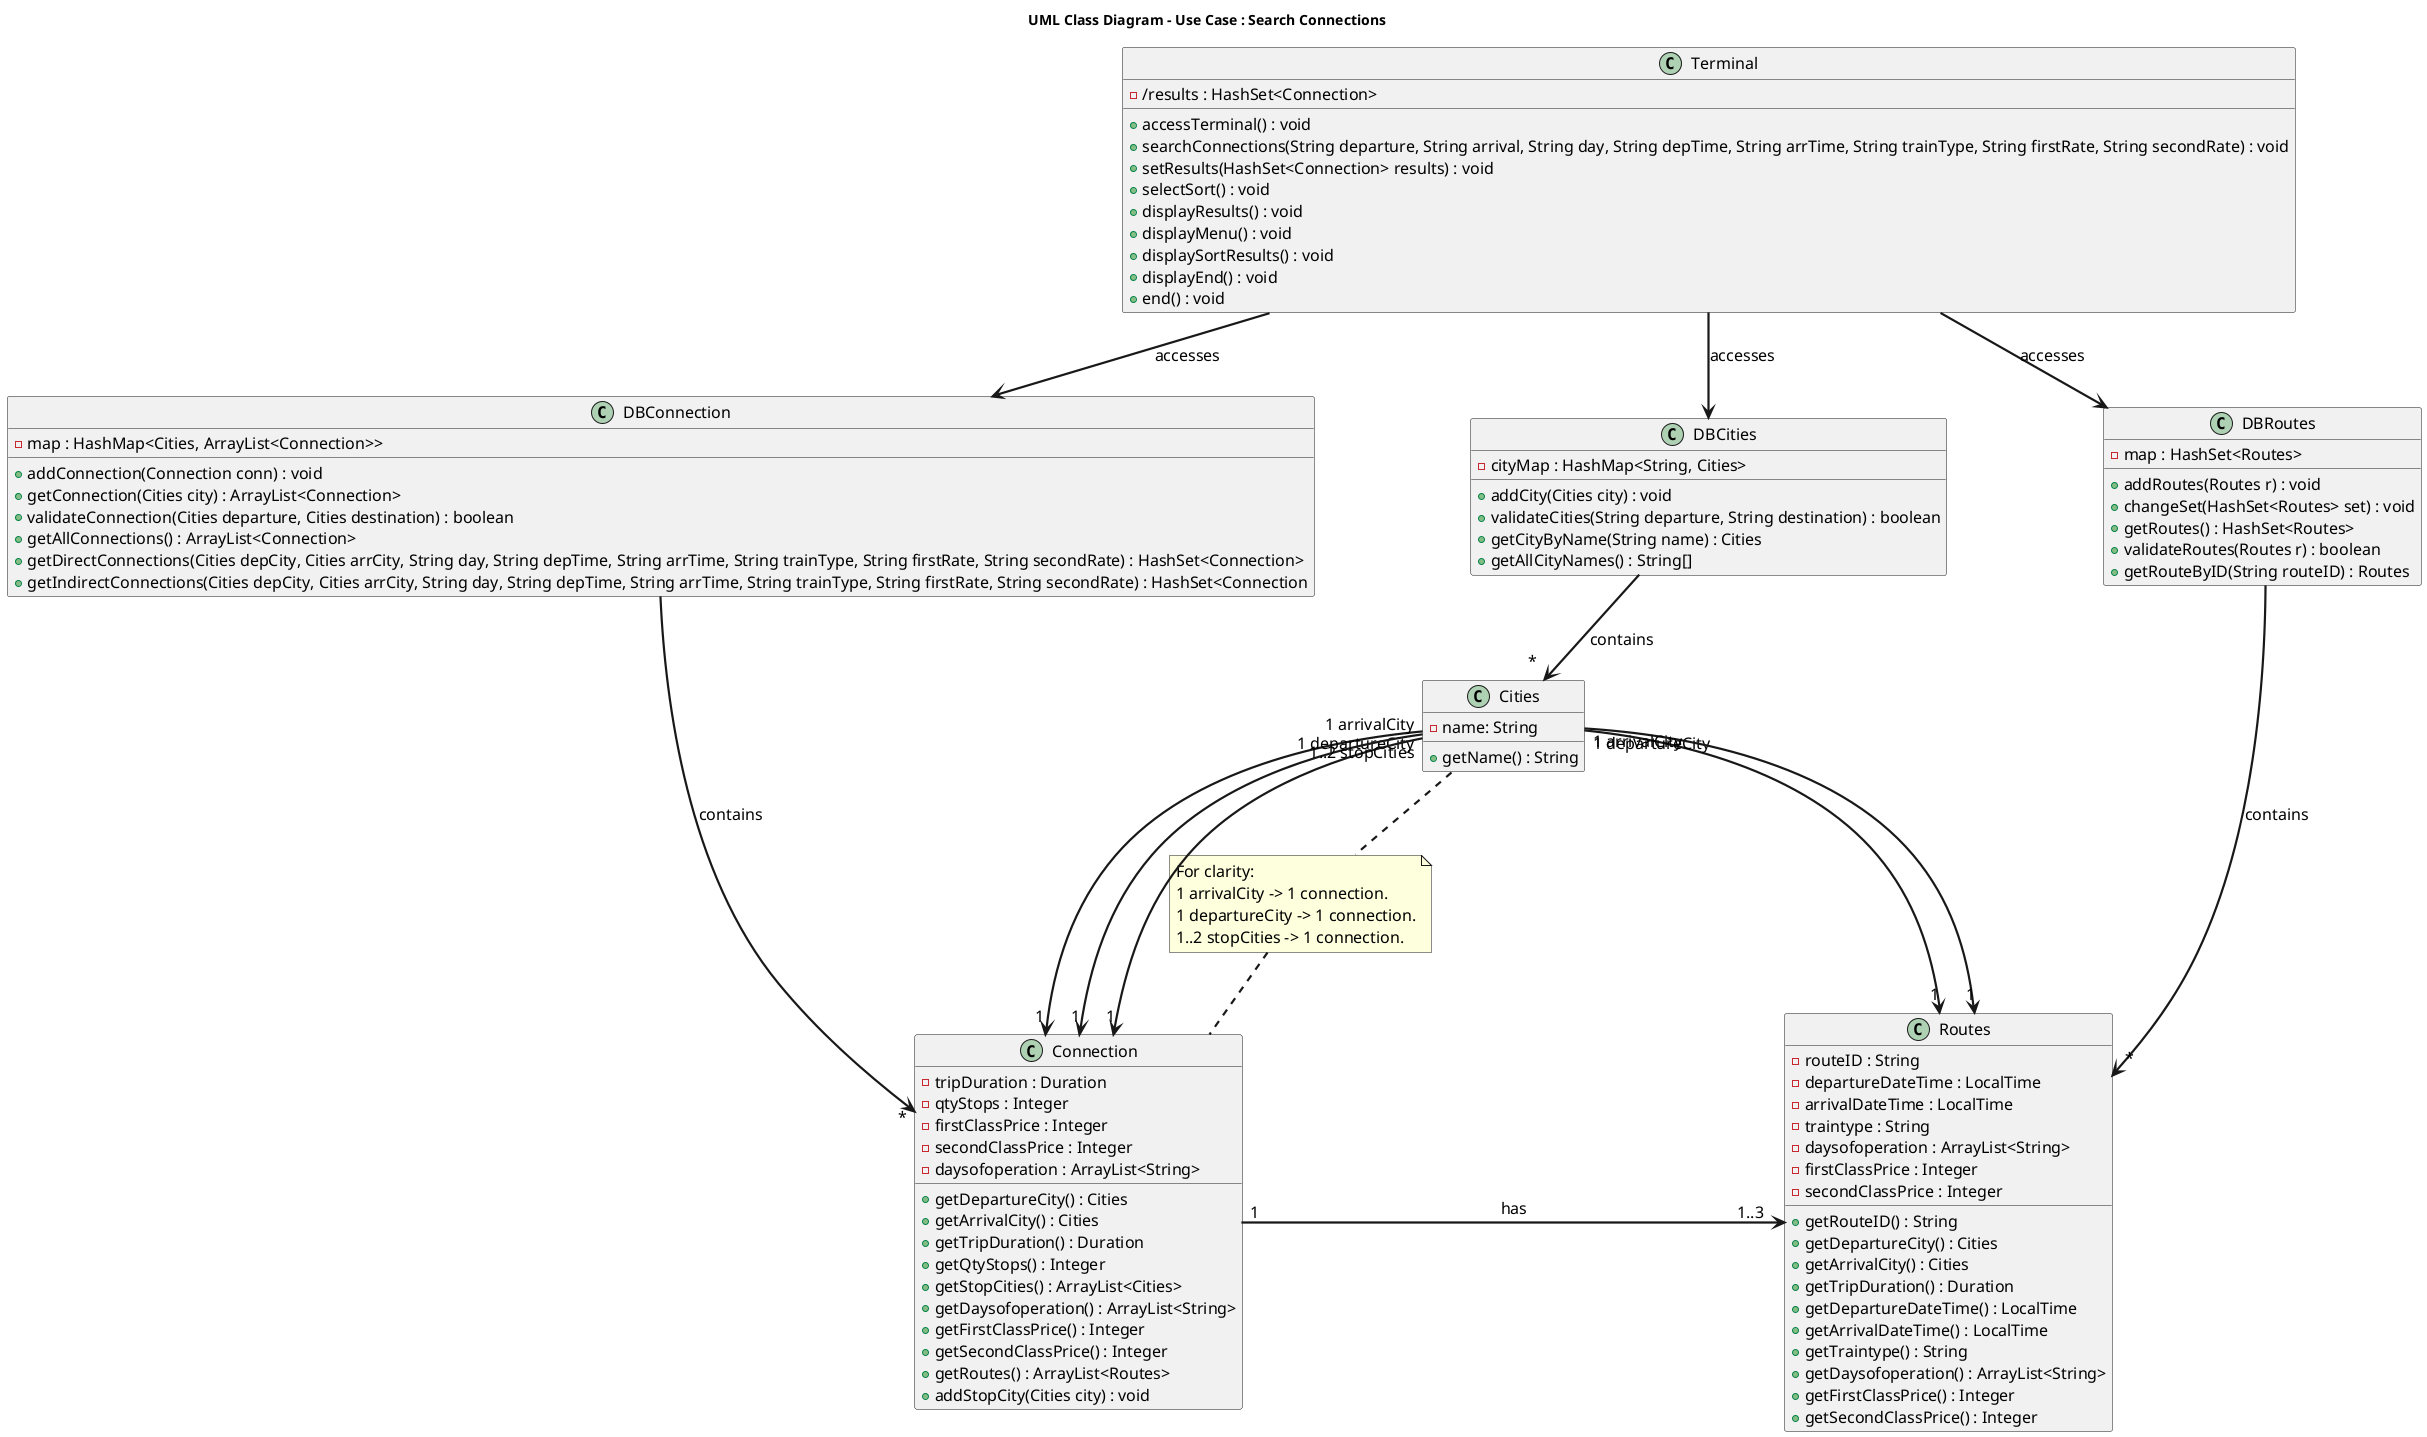 @startuml Class Diagram
skinparam DefaultFontName Arial
skinparam DefaultFontSize 16
skinparam DefaultFontStyle bold
skinparam ArrowThickness 2.2
title UML Class Diagram - Use Case : Search Connections
hide empty members

class "Terminal" as terminal {
    - /results : HashSet<Connection>
    + accessTerminal() : void
    + searchConnections(String departure, String arrival, String day, String depTime, String arrTime, String trainType, String firstRate, String secondRate) : void
    + setResults(HashSet<Connection> results) : void
    + selectSort() : void
    + displayResults() : void
    + displayMenu() : void
    + displaySortResults() : void
    + displayEnd() : void
    + end() : void
}
class "DBRoutes" as DBRoutes {
    - map : HashSet<Routes>
    + addRoutes(Routes r) : void
    + changeSet(HashSet<Routes> set) : void
    + getRoutes() : HashSet<Routes>
    + validateRoutes(Routes r) : boolean
    + getRouteByID(String routeID) : Routes
}

class "DBConnection" as DBConnection {
    - map : HashMap<Cities, ArrayList<Connection>>
    + addConnection(Connection conn) : void
    + getConnection(Cities city) : ArrayList<Connection>
    + validateConnection(Cities departure, Cities destination) : boolean
    + getAllConnections() : ArrayList<Connection>
    + getDirectConnections(Cities depCity, Cities arrCity, String day, String depTime, String arrTime, String trainType, String firstRate, String secondRate) : HashSet<Connection>
    + getIndirectConnections(Cities depCity, Cities arrCity, String day, String depTime, String arrTime, String trainType, String firstRate, String secondRate) : HashSet<Connection
}

class "DBCities" as DBCities {
    - cityMap : HashMap<String, Cities>
    + addCity(Cities city) : void
    + validateCities(String departure, String destination) : boolean
    + getCityByName(String name) : Cities
    + getAllCityNames() : String[]
}

class "Routes" as routes {
    - routeID : String
    - departureDateTime : LocalTime
    - arrivalDateTime : LocalTime
    - traintype : String
    - daysofoperation : ArrayList<String>
    - firstClassPrice : Integer
    - secondClassPrice : Integer
    +getRouteID() : String
    +getDepartureCity() : Cities
    +getArrivalCity() : Cities
    +getTripDuration() : Duration
    +getDepartureDateTime() : LocalTime
    +getArrivalDateTime() : LocalTime
    +getTraintype() : String
    +getDaysofoperation() : ArrayList<String>
    +getFirstClassPrice() : Integer
    +getSecondClassPrice() : Integer
}
 
class "Connection" as connection {
    - tripDuration : Duration
    - qtyStops : Integer
    - firstClassPrice : Integer
    - secondClassPrice : Integer
    - daysofoperation : ArrayList<String>
    +getDepartureCity() : Cities
    +getArrivalCity() : Cities
    +getTripDuration() : Duration
    +getQtyStops() : Integer
    +getStopCities() : ArrayList<Cities>
    +getDaysofoperation() : ArrayList<String>
    +getFirstClassPrice() : Integer
    +getSecondClassPrice() : Integer
    +getRoutes() : ArrayList<Routes>
    +addStopCity(Cities city) : void
}
class "Cities" as cities {
    - name: String
    +getName() : String
}

connection"*" <-up- DBConnection : "contains"
cities" *   "  <-up-  DBCities : "contains"
routes " *  " <-up-  DBRoutes : "contains"

DBConnection  -[hidden]> DBCities: "acces             ses"
DBCities  -[hidden]> DBRoutes: "acces             ses"


routes"1..3   "  <-left- "1"connection : "has"

connection "1 departureCity" -[hidden]-> "1" cities: "acces                    ses"
cities "1 departureCity" -left-> "1" connection
note "For clarity:\n1 arrivalCity -> 1 connection.\n1 departureCity -> 1 connection.\n1..2 stopCities -> 1 connection." as N2
cities .. N2
N2 .. connection
connection "1 departureCity" -[hidden]-> "1" cities: "acces   sssssssss                 ses"
cities "1 arrivalCity" -left-> "1" connection
cities "1..2 stopCities" -left-> "1" connection


cities "1 departureCity" -[hidden]-> "1" routes: "acces                    ses"
cities "1 departureCity" -right-> "1" routes
cities "1 departureCity" -[hidden]-> "1" routes: "acces                    ses"
cities "1 arrivalCity" -right-> "1" routes

DBRoutes  <-up-  terminal : "accesses"

DBCities  <-up-  terminal : "accesses"

DBConnection  <-up-  terminal : "accesses"


@enduml